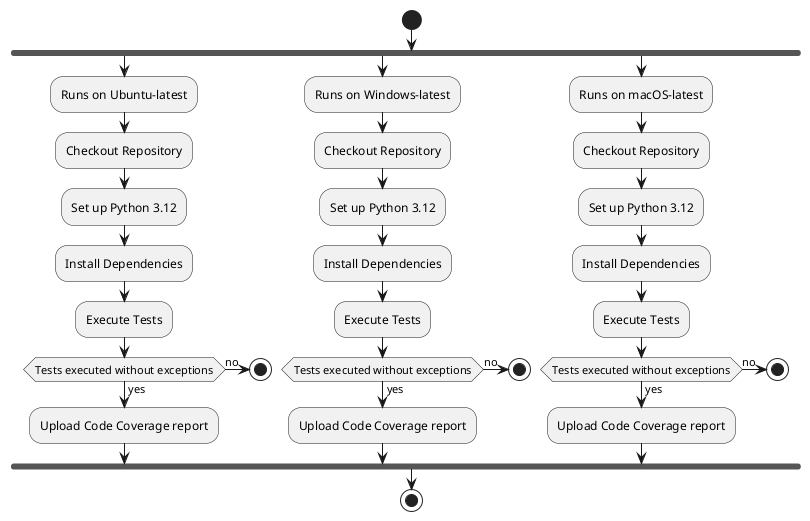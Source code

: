 @startuml
start
fork
:Runs on Ubuntu-latest;
:Checkout Repository;
:Set up Python 3.12;
:Install Dependencies;
:Execute Tests;

if (Tests executed without exceptions) then (yes)
    :Upload Code Coverage report;
else (no)
    stop
endif

fork again
:Runs on Windows-latest;
:Checkout Repository;
:Set up Python 3.12;
:Install Dependencies;
:Execute Tests;

if (Tests executed without exceptions) then (yes)
    :Upload Code Coverage report;
else (no)
    stop
endif

fork again
:Runs on macOS-latest;
:Checkout Repository;
:Set up Python 3.12;
:Install Dependencies;
:Execute Tests;

if (Tests executed without exceptions) then (yes)
    :Upload Code Coverage report;
else (no)
    stop
endif

endfork
stop

@enduml